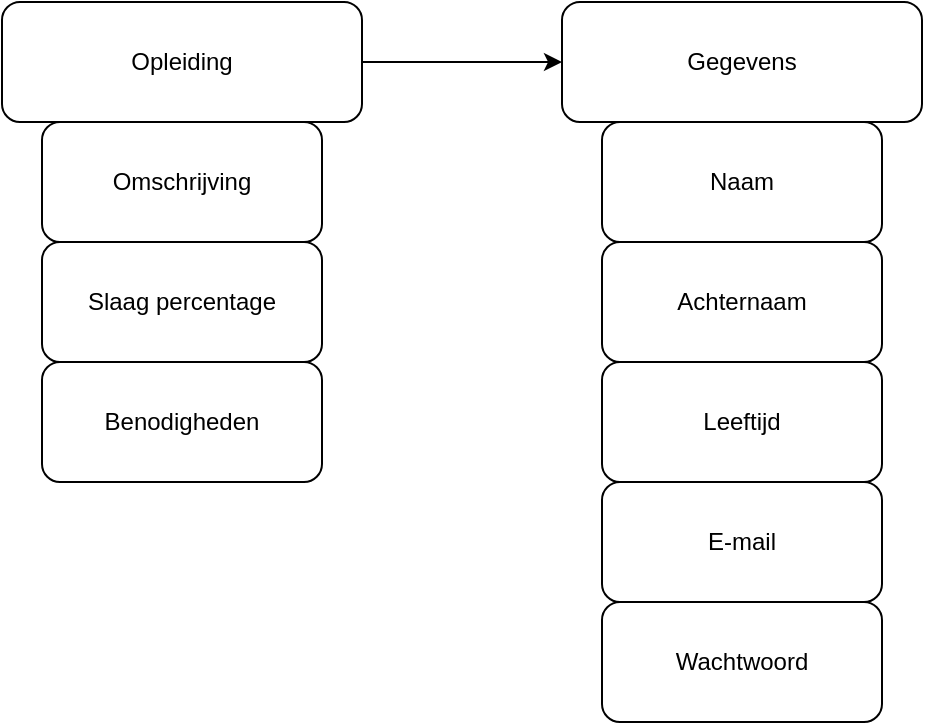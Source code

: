 <mxfile>
    <diagram id="P7fbHu50QUqiONqeiYRJ" name="Page-1">
        <mxGraphModel dx="976" dy="599" grid="1" gridSize="10" guides="1" tooltips="1" connect="1" arrows="1" fold="1" page="1" pageScale="1" pageWidth="850" pageHeight="1100" math="0" shadow="0">
            <root>
                <mxCell id="0"/>
                <mxCell id="1" parent="0"/>
                <mxCell id="4" style="edgeStyle=none;html=1;entryX=0;entryY=0.5;entryDx=0;entryDy=0;" edge="1" parent="1" source="2" target="3">
                    <mxGeometry relative="1" as="geometry"/>
                </mxCell>
                <mxCell id="2" value="Opleiding" style="rounded=1;whiteSpace=wrap;html=1;" vertex="1" parent="1">
                    <mxGeometry x="210" y="240" width="180" height="60" as="geometry"/>
                </mxCell>
                <mxCell id="3" value="Gegevens" style="rounded=1;whiteSpace=wrap;html=1;" vertex="1" parent="1">
                    <mxGeometry x="490" y="240" width="180" height="60" as="geometry"/>
                </mxCell>
                <mxCell id="5" value="Omschrijving" style="rounded=1;whiteSpace=wrap;html=1;" vertex="1" parent="1">
                    <mxGeometry x="230" y="300" width="140" height="60" as="geometry"/>
                </mxCell>
                <mxCell id="6" value="Slaag percentage" style="rounded=1;whiteSpace=wrap;html=1;" vertex="1" parent="1">
                    <mxGeometry x="230" y="360" width="140" height="60" as="geometry"/>
                </mxCell>
                <mxCell id="7" value="Benodigheden" style="rounded=1;whiteSpace=wrap;html=1;" vertex="1" parent="1">
                    <mxGeometry x="230" y="420" width="140" height="60" as="geometry"/>
                </mxCell>
                <mxCell id="8" value="Naam" style="rounded=1;whiteSpace=wrap;html=1;" vertex="1" parent="1">
                    <mxGeometry x="510" y="300" width="140" height="60" as="geometry"/>
                </mxCell>
                <mxCell id="9" value="Achternaam" style="rounded=1;whiteSpace=wrap;html=1;" vertex="1" parent="1">
                    <mxGeometry x="510" y="360" width="140" height="60" as="geometry"/>
                </mxCell>
                <mxCell id="10" value="Leeftijd" style="rounded=1;whiteSpace=wrap;html=1;" vertex="1" parent="1">
                    <mxGeometry x="510" y="420" width="140" height="60" as="geometry"/>
                </mxCell>
                <mxCell id="11" value="E-mail" style="rounded=1;whiteSpace=wrap;html=1;" vertex="1" parent="1">
                    <mxGeometry x="510" y="480" width="140" height="60" as="geometry"/>
                </mxCell>
                <mxCell id="12" value="Wachtwoord" style="rounded=1;whiteSpace=wrap;html=1;" vertex="1" parent="1">
                    <mxGeometry x="510" y="540" width="140" height="60" as="geometry"/>
                </mxCell>
            </root>
        </mxGraphModel>
    </diagram>
</mxfile>